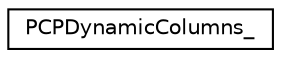 digraph "Graphical Class Hierarchy"
{
  edge [fontname="Helvetica",fontsize="10",labelfontname="Helvetica",labelfontsize="10"];
  node [fontname="Helvetica",fontsize="10",shape=record];
  rankdir="LR";
  Node0 [label="PCPDynamicColumns_",height=0.2,width=0.4,color="black", fillcolor="white", style="filled",URL="$structPCPDynamicColumns__.html"];
}
